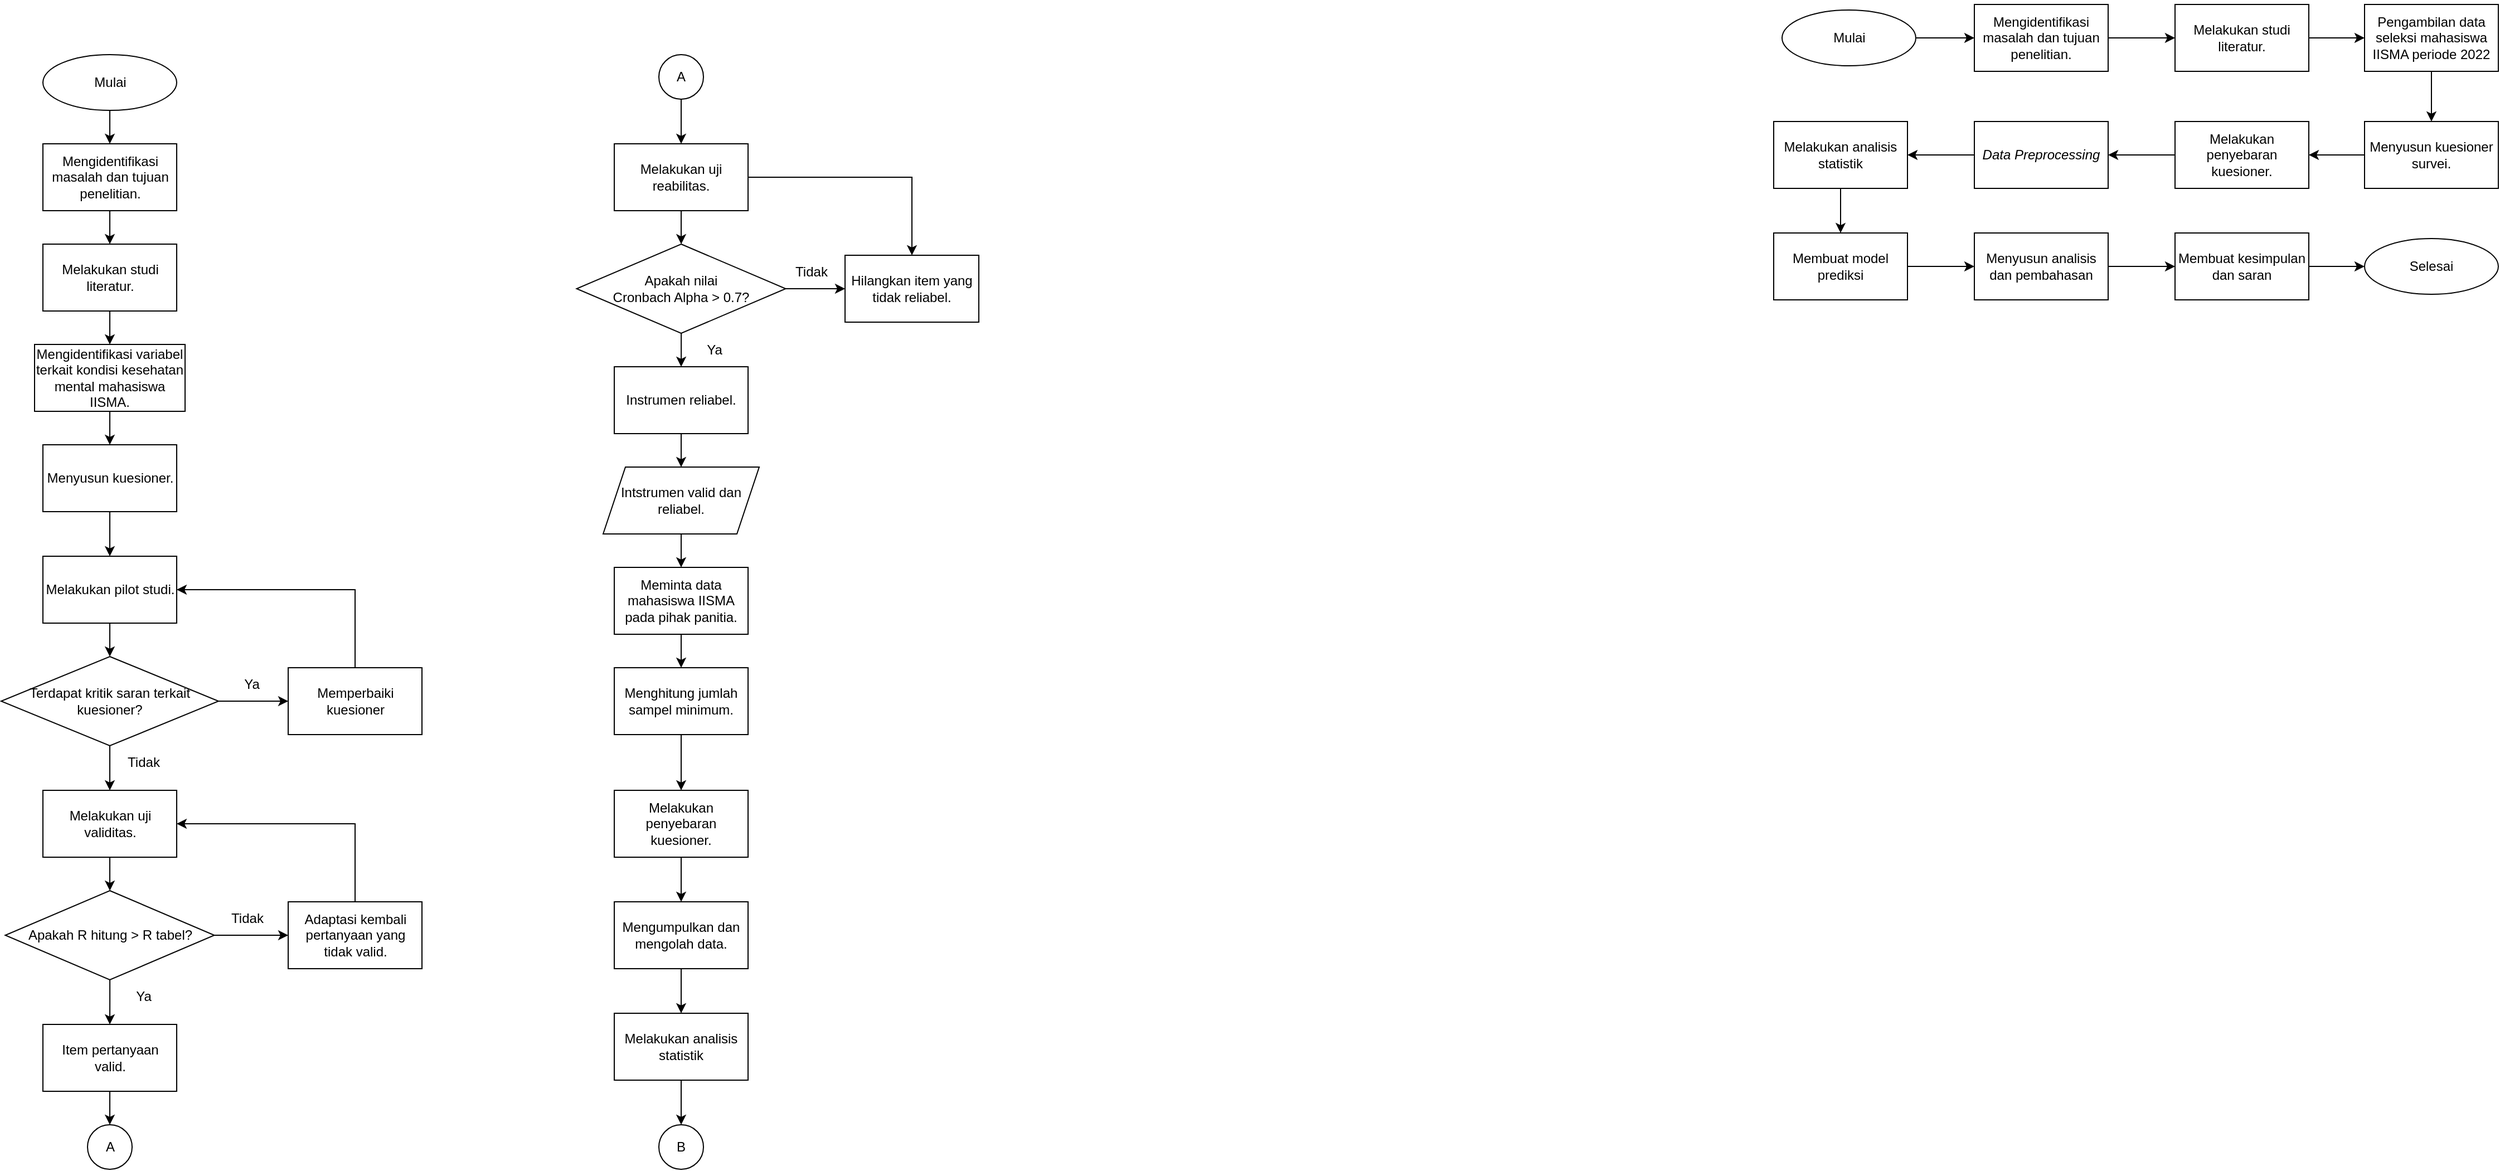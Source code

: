 <mxfile version="20.8.20" type="github">
  <diagram id="7Xo66sbQIgRx5lrrfv0m" name="Page-1">
    <mxGraphModel dx="1050" dy="566" grid="1" gridSize="10" guides="1" tooltips="1" connect="1" arrows="1" fold="1" page="1" pageScale="1" pageWidth="1654" pageHeight="1169" math="0" shadow="0">
      <root>
        <mxCell id="0" />
        <mxCell id="1" parent="0" />
        <mxCell id="30Mocu9UOzXaOLm93GjV-21" value="" style="group" parent="1" vertex="1" connectable="0">
          <mxGeometry x="130" y="80" width="377.5" height="620" as="geometry" />
        </mxCell>
        <mxCell id="30Mocu9UOzXaOLm93GjV-1" value="Mulai" style="ellipse;whiteSpace=wrap;html=1;" parent="30Mocu9UOzXaOLm93GjV-21" vertex="1">
          <mxGeometry x="37.5" width="120" height="50" as="geometry" />
        </mxCell>
        <mxCell id="30Mocu9UOzXaOLm93GjV-3" value="Mengidentifikasi masalah dan tujuan penelitian." style="rounded=0;whiteSpace=wrap;html=1;" parent="30Mocu9UOzXaOLm93GjV-21" vertex="1">
          <mxGeometry x="37.5" y="80" width="120" height="60" as="geometry" />
        </mxCell>
        <mxCell id="30Mocu9UOzXaOLm93GjV-4" style="edgeStyle=orthogonalEdgeStyle;rounded=0;orthogonalLoop=1;jettySize=auto;html=1;entryX=0.5;entryY=0;entryDx=0;entryDy=0;" parent="30Mocu9UOzXaOLm93GjV-21" source="30Mocu9UOzXaOLm93GjV-1" target="30Mocu9UOzXaOLm93GjV-3" edge="1">
          <mxGeometry relative="1" as="geometry" />
        </mxCell>
        <mxCell id="30Mocu9UOzXaOLm93GjV-5" value="Melakukan studi literatur." style="rounded=0;whiteSpace=wrap;html=1;" parent="30Mocu9UOzXaOLm93GjV-21" vertex="1">
          <mxGeometry x="37.5" y="170" width="120" height="60" as="geometry" />
        </mxCell>
        <mxCell id="30Mocu9UOzXaOLm93GjV-6" style="edgeStyle=orthogonalEdgeStyle;rounded=0;orthogonalLoop=1;jettySize=auto;html=1;entryX=0.5;entryY=0;entryDx=0;entryDy=0;" parent="30Mocu9UOzXaOLm93GjV-21" source="30Mocu9UOzXaOLm93GjV-3" target="30Mocu9UOzXaOLm93GjV-5" edge="1">
          <mxGeometry relative="1" as="geometry" />
        </mxCell>
        <mxCell id="30Mocu9UOzXaOLm93GjV-7" value="Mengidentifikasi variabel terkait kondisi kesehatan mental mahasiswa IISMA." style="rounded=0;whiteSpace=wrap;html=1;" parent="30Mocu9UOzXaOLm93GjV-21" vertex="1">
          <mxGeometry x="30" y="260" width="135" height="60" as="geometry" />
        </mxCell>
        <mxCell id="30Mocu9UOzXaOLm93GjV-8" style="edgeStyle=orthogonalEdgeStyle;rounded=0;orthogonalLoop=1;jettySize=auto;html=1;entryX=0.5;entryY=0;entryDx=0;entryDy=0;" parent="30Mocu9UOzXaOLm93GjV-21" source="30Mocu9UOzXaOLm93GjV-5" target="30Mocu9UOzXaOLm93GjV-7" edge="1">
          <mxGeometry relative="1" as="geometry" />
        </mxCell>
        <mxCell id="30Mocu9UOzXaOLm93GjV-9" value="Menyusun kuesioner." style="rounded=0;whiteSpace=wrap;html=1;" parent="30Mocu9UOzXaOLm93GjV-21" vertex="1">
          <mxGeometry x="37.5" y="350" width="120" height="60" as="geometry" />
        </mxCell>
        <mxCell id="30Mocu9UOzXaOLm93GjV-10" style="edgeStyle=orthogonalEdgeStyle;rounded=0;orthogonalLoop=1;jettySize=auto;html=1;entryX=0.5;entryY=0;entryDx=0;entryDy=0;" parent="30Mocu9UOzXaOLm93GjV-21" source="30Mocu9UOzXaOLm93GjV-7" target="30Mocu9UOzXaOLm93GjV-9" edge="1">
          <mxGeometry relative="1" as="geometry" />
        </mxCell>
        <mxCell id="30Mocu9UOzXaOLm93GjV-11" value="Melakukan pilot studi." style="rounded=0;whiteSpace=wrap;html=1;" parent="30Mocu9UOzXaOLm93GjV-21" vertex="1">
          <mxGeometry x="37.5" y="450" width="120" height="60" as="geometry" />
        </mxCell>
        <mxCell id="30Mocu9UOzXaOLm93GjV-12" style="edgeStyle=orthogonalEdgeStyle;rounded=0;orthogonalLoop=1;jettySize=auto;html=1;" parent="30Mocu9UOzXaOLm93GjV-21" source="30Mocu9UOzXaOLm93GjV-9" target="30Mocu9UOzXaOLm93GjV-11" edge="1">
          <mxGeometry relative="1" as="geometry" />
        </mxCell>
        <mxCell id="30Mocu9UOzXaOLm93GjV-13" value="Terdapat kritik saran terkait kuesioner?" style="rhombus;whiteSpace=wrap;html=1;" parent="30Mocu9UOzXaOLm93GjV-21" vertex="1">
          <mxGeometry y="540" width="195" height="80" as="geometry" />
        </mxCell>
        <mxCell id="30Mocu9UOzXaOLm93GjV-14" style="edgeStyle=orthogonalEdgeStyle;rounded=0;orthogonalLoop=1;jettySize=auto;html=1;entryX=0.5;entryY=0;entryDx=0;entryDy=0;" parent="30Mocu9UOzXaOLm93GjV-21" source="30Mocu9UOzXaOLm93GjV-11" target="30Mocu9UOzXaOLm93GjV-13" edge="1">
          <mxGeometry relative="1" as="geometry" />
        </mxCell>
        <mxCell id="30Mocu9UOzXaOLm93GjV-18" style="edgeStyle=orthogonalEdgeStyle;rounded=0;orthogonalLoop=1;jettySize=auto;html=1;entryX=1;entryY=0.5;entryDx=0;entryDy=0;" parent="30Mocu9UOzXaOLm93GjV-21" source="30Mocu9UOzXaOLm93GjV-16" target="30Mocu9UOzXaOLm93GjV-11" edge="1">
          <mxGeometry relative="1" as="geometry">
            <Array as="points">
              <mxPoint x="317.5" y="480" />
            </Array>
          </mxGeometry>
        </mxCell>
        <mxCell id="30Mocu9UOzXaOLm93GjV-16" value="Memperbaiki kuesioner" style="rounded=0;whiteSpace=wrap;html=1;" parent="30Mocu9UOzXaOLm93GjV-21" vertex="1">
          <mxGeometry x="257.5" y="550" width="120" height="60" as="geometry" />
        </mxCell>
        <mxCell id="30Mocu9UOzXaOLm93GjV-17" style="edgeStyle=orthogonalEdgeStyle;rounded=0;orthogonalLoop=1;jettySize=auto;html=1;entryX=0;entryY=0.5;entryDx=0;entryDy=0;" parent="30Mocu9UOzXaOLm93GjV-21" source="30Mocu9UOzXaOLm93GjV-13" target="30Mocu9UOzXaOLm93GjV-16" edge="1">
          <mxGeometry relative="1" as="geometry" />
        </mxCell>
        <mxCell id="30Mocu9UOzXaOLm93GjV-19" value="Ya" style="text;html=1;strokeColor=none;fillColor=none;align=center;verticalAlign=middle;whiteSpace=wrap;rounded=0;" parent="30Mocu9UOzXaOLm93GjV-21" vertex="1">
          <mxGeometry x="195" y="550" width="60" height="30" as="geometry" />
        </mxCell>
        <mxCell id="30Mocu9UOzXaOLm93GjV-27" style="edgeStyle=orthogonalEdgeStyle;rounded=0;orthogonalLoop=1;jettySize=auto;html=1;" parent="1" source="30Mocu9UOzXaOLm93GjV-22" target="30Mocu9UOzXaOLm93GjV-25" edge="1">
          <mxGeometry relative="1" as="geometry" />
        </mxCell>
        <mxCell id="30Mocu9UOzXaOLm93GjV-22" value="Melakukan uji validitas." style="rounded=0;whiteSpace=wrap;html=1;" parent="1" vertex="1">
          <mxGeometry x="167.5" y="740" width="120" height="60" as="geometry" />
        </mxCell>
        <mxCell id="30Mocu9UOzXaOLm93GjV-23" style="edgeStyle=orthogonalEdgeStyle;rounded=0;orthogonalLoop=1;jettySize=auto;html=1;" parent="1" source="30Mocu9UOzXaOLm93GjV-13" target="30Mocu9UOzXaOLm93GjV-22" edge="1">
          <mxGeometry relative="1" as="geometry" />
        </mxCell>
        <mxCell id="30Mocu9UOzXaOLm93GjV-24" value="Tidak" style="text;html=1;strokeColor=none;fillColor=none;align=center;verticalAlign=middle;whiteSpace=wrap;rounded=0;" parent="1" vertex="1">
          <mxGeometry x="227.5" y="700" width="60" height="30" as="geometry" />
        </mxCell>
        <mxCell id="30Mocu9UOzXaOLm93GjV-29" style="edgeStyle=orthogonalEdgeStyle;rounded=0;orthogonalLoop=1;jettySize=auto;html=1;" parent="1" source="30Mocu9UOzXaOLm93GjV-25" target="30Mocu9UOzXaOLm93GjV-28" edge="1">
          <mxGeometry relative="1" as="geometry" />
        </mxCell>
        <mxCell id="30Mocu9UOzXaOLm93GjV-33" style="edgeStyle=orthogonalEdgeStyle;rounded=0;orthogonalLoop=1;jettySize=auto;html=1;entryX=0;entryY=0.5;entryDx=0;entryDy=0;" parent="1" source="30Mocu9UOzXaOLm93GjV-25" target="30Mocu9UOzXaOLm93GjV-30" edge="1">
          <mxGeometry relative="1" as="geometry" />
        </mxCell>
        <mxCell id="30Mocu9UOzXaOLm93GjV-25" value="Apakah R hitung &amp;gt; R tabel?" style="rhombus;whiteSpace=wrap;html=1;" parent="1" vertex="1">
          <mxGeometry x="133.75" y="830" width="187.5" height="80" as="geometry" />
        </mxCell>
        <mxCell id="30Mocu9UOzXaOLm93GjV-37" style="edgeStyle=orthogonalEdgeStyle;rounded=0;orthogonalLoop=1;jettySize=auto;html=1;entryX=0.5;entryY=0;entryDx=0;entryDy=0;" parent="1" source="30Mocu9UOzXaOLm93GjV-28" target="30Mocu9UOzXaOLm93GjV-35" edge="1">
          <mxGeometry relative="1" as="geometry" />
        </mxCell>
        <mxCell id="30Mocu9UOzXaOLm93GjV-28" value="Item pertanyaan valid." style="rounded=0;whiteSpace=wrap;html=1;" parent="1" vertex="1">
          <mxGeometry x="167.5" y="950" width="120" height="60" as="geometry" />
        </mxCell>
        <mxCell id="30Mocu9UOzXaOLm93GjV-34" style="edgeStyle=orthogonalEdgeStyle;rounded=0;orthogonalLoop=1;jettySize=auto;html=1;entryX=1;entryY=0.5;entryDx=0;entryDy=0;" parent="1" source="30Mocu9UOzXaOLm93GjV-30" target="30Mocu9UOzXaOLm93GjV-22" edge="1">
          <mxGeometry relative="1" as="geometry">
            <Array as="points">
              <mxPoint x="448" y="770" />
            </Array>
          </mxGeometry>
        </mxCell>
        <mxCell id="30Mocu9UOzXaOLm93GjV-30" value="Adaptasi kembali pertanyaan yang tidak valid." style="rounded=0;whiteSpace=wrap;html=1;" parent="1" vertex="1">
          <mxGeometry x="387.5" y="840" width="120" height="60" as="geometry" />
        </mxCell>
        <mxCell id="30Mocu9UOzXaOLm93GjV-31" value="Ya" style="text;html=1;strokeColor=none;fillColor=none;align=center;verticalAlign=middle;whiteSpace=wrap;rounded=0;" parent="1" vertex="1">
          <mxGeometry x="227.5" y="910" width="60" height="30" as="geometry" />
        </mxCell>
        <mxCell id="30Mocu9UOzXaOLm93GjV-32" value="Tidak" style="text;html=1;strokeColor=none;fillColor=none;align=center;verticalAlign=middle;whiteSpace=wrap;rounded=0;" parent="1" vertex="1">
          <mxGeometry x="321.25" y="840" width="60" height="30" as="geometry" />
        </mxCell>
        <mxCell id="30Mocu9UOzXaOLm93GjV-35" value="A" style="ellipse;whiteSpace=wrap;html=1;aspect=fixed;" parent="1" vertex="1">
          <mxGeometry x="207.5" y="1040" width="40" height="40" as="geometry" />
        </mxCell>
        <mxCell id="30Mocu9UOzXaOLm93GjV-40" style="edgeStyle=orthogonalEdgeStyle;rounded=0;orthogonalLoop=1;jettySize=auto;html=1;" parent="1" source="30Mocu9UOzXaOLm93GjV-38" target="30Mocu9UOzXaOLm93GjV-39" edge="1">
          <mxGeometry relative="1" as="geometry" />
        </mxCell>
        <mxCell id="30Mocu9UOzXaOLm93GjV-38" value="A" style="ellipse;whiteSpace=wrap;html=1;aspect=fixed;" parent="1" vertex="1">
          <mxGeometry x="720" y="80" width="40" height="40" as="geometry" />
        </mxCell>
        <mxCell id="30Mocu9UOzXaOLm93GjV-42" style="edgeStyle=orthogonalEdgeStyle;rounded=0;orthogonalLoop=1;jettySize=auto;html=1;" parent="1" source="30Mocu9UOzXaOLm93GjV-39" target="30Mocu9UOzXaOLm93GjV-41" edge="1">
          <mxGeometry relative="1" as="geometry" />
        </mxCell>
        <mxCell id="30Mocu9UOzXaOLm93GjV-58" style="edgeStyle=orthogonalEdgeStyle;rounded=0;orthogonalLoop=1;jettySize=auto;html=1;" parent="1" source="30Mocu9UOzXaOLm93GjV-39" target="30Mocu9UOzXaOLm93GjV-43" edge="1">
          <mxGeometry relative="1" as="geometry" />
        </mxCell>
        <mxCell id="30Mocu9UOzXaOLm93GjV-39" value="Melakukan uji reabilitas." style="rounded=0;whiteSpace=wrap;html=1;" parent="1" vertex="1">
          <mxGeometry x="680" y="160" width="120" height="60" as="geometry" />
        </mxCell>
        <mxCell id="30Mocu9UOzXaOLm93GjV-44" style="edgeStyle=orthogonalEdgeStyle;rounded=0;orthogonalLoop=1;jettySize=auto;html=1;entryX=0;entryY=0.5;entryDx=0;entryDy=0;" parent="1" source="30Mocu9UOzXaOLm93GjV-41" target="30Mocu9UOzXaOLm93GjV-43" edge="1">
          <mxGeometry relative="1" as="geometry" />
        </mxCell>
        <mxCell id="30Mocu9UOzXaOLm93GjV-48" style="edgeStyle=orthogonalEdgeStyle;rounded=0;orthogonalLoop=1;jettySize=auto;html=1;entryX=0.5;entryY=0;entryDx=0;entryDy=0;" parent="1" source="30Mocu9UOzXaOLm93GjV-41" target="30Mocu9UOzXaOLm93GjV-46" edge="1">
          <mxGeometry relative="1" as="geometry" />
        </mxCell>
        <mxCell id="30Mocu9UOzXaOLm93GjV-41" value="&lt;div&gt;Apakah nilai &lt;br&gt;&lt;/div&gt;&lt;div&gt;Cronbach Alpha &amp;gt; 0.7?&lt;/div&gt;" style="rhombus;whiteSpace=wrap;html=1;" parent="1" vertex="1">
          <mxGeometry x="646.25" y="250" width="187.5" height="80" as="geometry" />
        </mxCell>
        <mxCell id="30Mocu9UOzXaOLm93GjV-43" value="Hilangkan item yang tidak reliabel." style="rounded=0;whiteSpace=wrap;html=1;" parent="1" vertex="1">
          <mxGeometry x="887" y="260" width="120" height="60" as="geometry" />
        </mxCell>
        <mxCell id="30Mocu9UOzXaOLm93GjV-45" value="Tidak" style="text;html=1;strokeColor=none;fillColor=none;align=center;verticalAlign=middle;whiteSpace=wrap;rounded=0;" parent="1" vertex="1">
          <mxGeometry x="827" y="260" width="60" height="30" as="geometry" />
        </mxCell>
        <mxCell id="30Mocu9UOzXaOLm93GjV-51" style="edgeStyle=orthogonalEdgeStyle;rounded=0;orthogonalLoop=1;jettySize=auto;html=1;entryX=0.5;entryY=0;entryDx=0;entryDy=0;" parent="1" source="30Mocu9UOzXaOLm93GjV-46" target="30Mocu9UOzXaOLm93GjV-50" edge="1">
          <mxGeometry relative="1" as="geometry" />
        </mxCell>
        <mxCell id="30Mocu9UOzXaOLm93GjV-46" value="Instrumen reliabel." style="rounded=0;whiteSpace=wrap;html=1;" parent="1" vertex="1">
          <mxGeometry x="680" y="360" width="120" height="60" as="geometry" />
        </mxCell>
        <mxCell id="30Mocu9UOzXaOLm93GjV-47" value="Ya" style="text;html=1;strokeColor=none;fillColor=none;align=center;verticalAlign=middle;whiteSpace=wrap;rounded=0;" parent="1" vertex="1">
          <mxGeometry x="740" y="330" width="60" height="30" as="geometry" />
        </mxCell>
        <mxCell id="30Mocu9UOzXaOLm93GjV-53" style="edgeStyle=orthogonalEdgeStyle;rounded=0;orthogonalLoop=1;jettySize=auto;html=1;entryX=0.5;entryY=0;entryDx=0;entryDy=0;" parent="1" source="30Mocu9UOzXaOLm93GjV-50" target="30Mocu9UOzXaOLm93GjV-52" edge="1">
          <mxGeometry relative="1" as="geometry" />
        </mxCell>
        <mxCell id="30Mocu9UOzXaOLm93GjV-50" value="Intstrumen valid dan reliabel." style="shape=parallelogram;perimeter=parallelogramPerimeter;whiteSpace=wrap;html=1;fixedSize=1;" parent="1" vertex="1">
          <mxGeometry x="670" y="450" width="140" height="60" as="geometry" />
        </mxCell>
        <mxCell id="30Mocu9UOzXaOLm93GjV-55" style="edgeStyle=orthogonalEdgeStyle;rounded=0;orthogonalLoop=1;jettySize=auto;html=1;entryX=0.5;entryY=0;entryDx=0;entryDy=0;" parent="1" source="30Mocu9UOzXaOLm93GjV-52" target="30Mocu9UOzXaOLm93GjV-54" edge="1">
          <mxGeometry relative="1" as="geometry" />
        </mxCell>
        <mxCell id="30Mocu9UOzXaOLm93GjV-52" value="Meminta data mahasiswa IISMA pada pihak panitia." style="rounded=0;whiteSpace=wrap;html=1;" parent="1" vertex="1">
          <mxGeometry x="680" y="540" width="120" height="60" as="geometry" />
        </mxCell>
        <mxCell id="30Mocu9UOzXaOLm93GjV-57" style="edgeStyle=orthogonalEdgeStyle;rounded=0;orthogonalLoop=1;jettySize=auto;html=1;entryX=0.5;entryY=0;entryDx=0;entryDy=0;" parent="1" source="30Mocu9UOzXaOLm93GjV-54" target="30Mocu9UOzXaOLm93GjV-56" edge="1">
          <mxGeometry relative="1" as="geometry" />
        </mxCell>
        <mxCell id="30Mocu9UOzXaOLm93GjV-54" value="Menghitung jumlah sampel minimum." style="rounded=0;whiteSpace=wrap;html=1;" parent="1" vertex="1">
          <mxGeometry x="680" y="630" width="120" height="60" as="geometry" />
        </mxCell>
        <mxCell id="30Mocu9UOzXaOLm93GjV-60" style="edgeStyle=orthogonalEdgeStyle;rounded=0;orthogonalLoop=1;jettySize=auto;html=1;entryX=0.5;entryY=0;entryDx=0;entryDy=0;" parent="1" source="30Mocu9UOzXaOLm93GjV-56" target="30Mocu9UOzXaOLm93GjV-59" edge="1">
          <mxGeometry relative="1" as="geometry" />
        </mxCell>
        <mxCell id="30Mocu9UOzXaOLm93GjV-56" value="Melakukan penyebaran kuesioner." style="rounded=0;whiteSpace=wrap;html=1;" parent="1" vertex="1">
          <mxGeometry x="680" y="740" width="120" height="60" as="geometry" />
        </mxCell>
        <mxCell id="30Mocu9UOzXaOLm93GjV-62" style="edgeStyle=orthogonalEdgeStyle;rounded=0;orthogonalLoop=1;jettySize=auto;html=1;entryX=0.5;entryY=0;entryDx=0;entryDy=0;" parent="1" source="30Mocu9UOzXaOLm93GjV-59" target="30Mocu9UOzXaOLm93GjV-61" edge="1">
          <mxGeometry relative="1" as="geometry" />
        </mxCell>
        <mxCell id="30Mocu9UOzXaOLm93GjV-59" value="Mengumpulkan dan mengolah data." style="rounded=0;whiteSpace=wrap;html=1;" parent="1" vertex="1">
          <mxGeometry x="680" y="840" width="120" height="60" as="geometry" />
        </mxCell>
        <mxCell id="30Mocu9UOzXaOLm93GjV-64" style="edgeStyle=orthogonalEdgeStyle;rounded=0;orthogonalLoop=1;jettySize=auto;html=1;entryX=0.5;entryY=0;entryDx=0;entryDy=0;" parent="1" source="30Mocu9UOzXaOLm93GjV-61" target="30Mocu9UOzXaOLm93GjV-63" edge="1">
          <mxGeometry relative="1" as="geometry" />
        </mxCell>
        <mxCell id="30Mocu9UOzXaOLm93GjV-61" value="Melakukan analisis statistik" style="rounded=0;whiteSpace=wrap;html=1;" parent="1" vertex="1">
          <mxGeometry x="680" y="940" width="120" height="60" as="geometry" />
        </mxCell>
        <mxCell id="30Mocu9UOzXaOLm93GjV-63" value="B" style="ellipse;whiteSpace=wrap;html=1;aspect=fixed;" parent="1" vertex="1">
          <mxGeometry x="720" y="1040" width="40" height="40" as="geometry" />
        </mxCell>
        <mxCell id="KyZwXAGAoId8EeByalAJ-9" value="" style="group" vertex="1" connectable="0" parent="1">
          <mxGeometry x="1720" y="35" width="650" height="265" as="geometry" />
        </mxCell>
        <mxCell id="30Mocu9UOzXaOLm93GjV-2" value="Selesai" style="ellipse;whiteSpace=wrap;html=1;" parent="KyZwXAGAoId8EeByalAJ-9" vertex="1">
          <mxGeometry x="530" y="210" width="120" height="50" as="geometry" />
        </mxCell>
        <mxCell id="db3oscVhwd0wRgTahPHw-2" value="Mulai" style="ellipse;whiteSpace=wrap;html=1;" parent="KyZwXAGAoId8EeByalAJ-9" vertex="1">
          <mxGeometry x="7.5" y="5" width="120" height="50" as="geometry" />
        </mxCell>
        <mxCell id="db3oscVhwd0wRgTahPHw-3" value="Mengidentifikasi masalah dan tujuan penelitian." style="rounded=0;whiteSpace=wrap;html=1;" parent="KyZwXAGAoId8EeByalAJ-9" vertex="1">
          <mxGeometry x="180" width="120" height="60" as="geometry" />
        </mxCell>
        <mxCell id="db3oscVhwd0wRgTahPHw-4" style="edgeStyle=orthogonalEdgeStyle;rounded=0;orthogonalLoop=1;jettySize=auto;html=1;entryX=0;entryY=0.5;entryDx=0;entryDy=0;" parent="KyZwXAGAoId8EeByalAJ-9" source="db3oscVhwd0wRgTahPHw-2" target="db3oscVhwd0wRgTahPHw-3" edge="1">
          <mxGeometry relative="1" as="geometry" />
        </mxCell>
        <mxCell id="db3oscVhwd0wRgTahPHw-5" value="Melakukan studi literatur." style="rounded=0;whiteSpace=wrap;html=1;" parent="KyZwXAGAoId8EeByalAJ-9" vertex="1">
          <mxGeometry x="360" width="120" height="60" as="geometry" />
        </mxCell>
        <mxCell id="db3oscVhwd0wRgTahPHw-34" style="edgeStyle=orthogonalEdgeStyle;rounded=0;orthogonalLoop=1;jettySize=auto;html=1;entryX=0;entryY=0.5;entryDx=0;entryDy=0;" parent="KyZwXAGAoId8EeByalAJ-9" source="db3oscVhwd0wRgTahPHw-3" target="db3oscVhwd0wRgTahPHw-5" edge="1">
          <mxGeometry relative="1" as="geometry" />
        </mxCell>
        <mxCell id="db3oscVhwd0wRgTahPHw-35" value="&lt;p&gt;&lt;span&gt;Pengambilan data seleksi mahasiswa IISMA periode 2022&lt;/span&gt;&lt;/p&gt;" style="rounded=0;whiteSpace=wrap;html=1;" parent="KyZwXAGAoId8EeByalAJ-9" vertex="1">
          <mxGeometry x="530" width="120" height="60" as="geometry" />
        </mxCell>
        <mxCell id="db3oscVhwd0wRgTahPHw-36" style="edgeStyle=orthogonalEdgeStyle;rounded=0;orthogonalLoop=1;jettySize=auto;html=1;entryX=0;entryY=0.5;entryDx=0;entryDy=0;" parent="KyZwXAGAoId8EeByalAJ-9" source="db3oscVhwd0wRgTahPHw-5" target="db3oscVhwd0wRgTahPHw-35" edge="1">
          <mxGeometry relative="1" as="geometry" />
        </mxCell>
        <mxCell id="db3oscVhwd0wRgTahPHw-37" value="Menyusun kuesioner survei." style="rounded=0;whiteSpace=wrap;html=1;" parent="KyZwXAGAoId8EeByalAJ-9" vertex="1">
          <mxGeometry x="530" y="105" width="120" height="60" as="geometry" />
        </mxCell>
        <mxCell id="KyZwXAGAoId8EeByalAJ-1" style="edgeStyle=orthogonalEdgeStyle;rounded=0;orthogonalLoop=1;jettySize=auto;html=1;entryX=0.5;entryY=0;entryDx=0;entryDy=0;" edge="1" parent="KyZwXAGAoId8EeByalAJ-9" source="db3oscVhwd0wRgTahPHw-35" target="db3oscVhwd0wRgTahPHw-37">
          <mxGeometry relative="1" as="geometry" />
        </mxCell>
        <mxCell id="db3oscVhwd0wRgTahPHw-44" value="Melakukan penyebaran kuesioner." style="rounded=0;whiteSpace=wrap;html=1;" parent="KyZwXAGAoId8EeByalAJ-9" vertex="1">
          <mxGeometry x="360" y="105" width="120" height="60" as="geometry" />
        </mxCell>
        <mxCell id="KyZwXAGAoId8EeByalAJ-2" style="edgeStyle=orthogonalEdgeStyle;rounded=0;orthogonalLoop=1;jettySize=auto;html=1;entryX=1;entryY=0.5;entryDx=0;entryDy=0;" edge="1" parent="KyZwXAGAoId8EeByalAJ-9" source="db3oscVhwd0wRgTahPHw-37" target="db3oscVhwd0wRgTahPHw-44">
          <mxGeometry relative="1" as="geometry" />
        </mxCell>
        <mxCell id="db3oscVhwd0wRgTahPHw-47" value="&lt;i&gt;Data Preprocessing&lt;/i&gt;" style="rounded=0;whiteSpace=wrap;html=1;" parent="KyZwXAGAoId8EeByalAJ-9" vertex="1">
          <mxGeometry x="180" y="105" width="120" height="60" as="geometry" />
        </mxCell>
        <mxCell id="KyZwXAGAoId8EeByalAJ-3" style="edgeStyle=orthogonalEdgeStyle;rounded=0;orthogonalLoop=1;jettySize=auto;html=1;entryX=1;entryY=0.5;entryDx=0;entryDy=0;" edge="1" parent="KyZwXAGAoId8EeByalAJ-9" source="db3oscVhwd0wRgTahPHw-44" target="db3oscVhwd0wRgTahPHw-47">
          <mxGeometry relative="1" as="geometry" />
        </mxCell>
        <mxCell id="db3oscVhwd0wRgTahPHw-48" value="Melakukan analisis statistik" style="rounded=0;whiteSpace=wrap;html=1;" parent="KyZwXAGAoId8EeByalAJ-9" vertex="1">
          <mxGeometry y="105" width="120" height="60" as="geometry" />
        </mxCell>
        <mxCell id="KyZwXAGAoId8EeByalAJ-4" style="edgeStyle=orthogonalEdgeStyle;rounded=0;orthogonalLoop=1;jettySize=auto;html=1;entryX=1;entryY=0.5;entryDx=0;entryDy=0;" edge="1" parent="KyZwXAGAoId8EeByalAJ-9" source="db3oscVhwd0wRgTahPHw-47" target="db3oscVhwd0wRgTahPHw-48">
          <mxGeometry relative="1" as="geometry" />
        </mxCell>
        <mxCell id="db3oscVhwd0wRgTahPHw-51" value="Membuat model prediksi" style="rounded=0;whiteSpace=wrap;html=1;" parent="KyZwXAGAoId8EeByalAJ-9" vertex="1">
          <mxGeometry y="205" width="120" height="60" as="geometry" />
        </mxCell>
        <mxCell id="KyZwXAGAoId8EeByalAJ-5" style="edgeStyle=orthogonalEdgeStyle;rounded=0;orthogonalLoop=1;jettySize=auto;html=1;entryX=0.5;entryY=0;entryDx=0;entryDy=0;" edge="1" parent="KyZwXAGAoId8EeByalAJ-9" source="db3oscVhwd0wRgTahPHw-48" target="db3oscVhwd0wRgTahPHw-51">
          <mxGeometry relative="1" as="geometry" />
        </mxCell>
        <mxCell id="db3oscVhwd0wRgTahPHw-55" value="Menyusun analisis dan pembahasan" style="rounded=0;whiteSpace=wrap;html=1;" parent="KyZwXAGAoId8EeByalAJ-9" vertex="1">
          <mxGeometry x="180" y="205" width="120" height="60" as="geometry" />
        </mxCell>
        <mxCell id="KyZwXAGAoId8EeByalAJ-6" style="edgeStyle=orthogonalEdgeStyle;rounded=0;orthogonalLoop=1;jettySize=auto;html=1;entryX=0;entryY=0.5;entryDx=0;entryDy=0;" edge="1" parent="KyZwXAGAoId8EeByalAJ-9" source="db3oscVhwd0wRgTahPHw-51" target="db3oscVhwd0wRgTahPHw-55">
          <mxGeometry relative="1" as="geometry" />
        </mxCell>
        <mxCell id="KyZwXAGAoId8EeByalAJ-8" style="edgeStyle=orthogonalEdgeStyle;rounded=0;orthogonalLoop=1;jettySize=auto;html=1;" edge="1" parent="KyZwXAGAoId8EeByalAJ-9" source="db3oscVhwd0wRgTahPHw-57" target="30Mocu9UOzXaOLm93GjV-2">
          <mxGeometry relative="1" as="geometry" />
        </mxCell>
        <mxCell id="db3oscVhwd0wRgTahPHw-57" value="Membuat kesimpulan dan saran" style="rounded=0;whiteSpace=wrap;html=1;" parent="KyZwXAGAoId8EeByalAJ-9" vertex="1">
          <mxGeometry x="360" y="205" width="120" height="60" as="geometry" />
        </mxCell>
        <mxCell id="KyZwXAGAoId8EeByalAJ-7" style="edgeStyle=orthogonalEdgeStyle;rounded=0;orthogonalLoop=1;jettySize=auto;html=1;" edge="1" parent="KyZwXAGAoId8EeByalAJ-9" source="db3oscVhwd0wRgTahPHw-55" target="db3oscVhwd0wRgTahPHw-57">
          <mxGeometry relative="1" as="geometry" />
        </mxCell>
      </root>
    </mxGraphModel>
  </diagram>
</mxfile>
